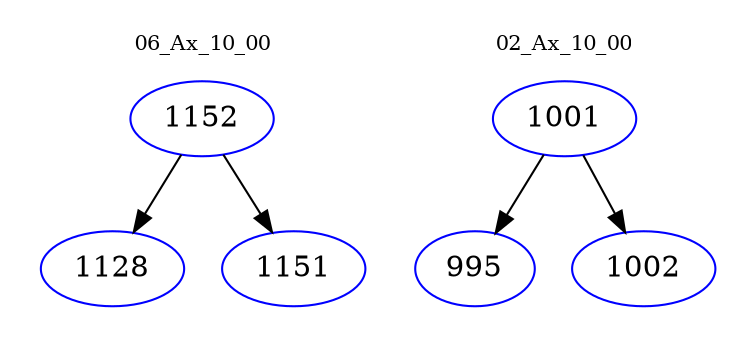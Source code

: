 digraph{
subgraph cluster_0 {
color = white
label = "06_Ax_10_00";
fontsize=10;
T0_1152 [label="1152", color="blue"]
T0_1152 -> T0_1128 [color="black"]
T0_1128 [label="1128", color="blue"]
T0_1152 -> T0_1151 [color="black"]
T0_1151 [label="1151", color="blue"]
}
subgraph cluster_1 {
color = white
label = "02_Ax_10_00";
fontsize=10;
T1_1001 [label="1001", color="blue"]
T1_1001 -> T1_995 [color="black"]
T1_995 [label="995", color="blue"]
T1_1001 -> T1_1002 [color="black"]
T1_1002 [label="1002", color="blue"]
}
}
